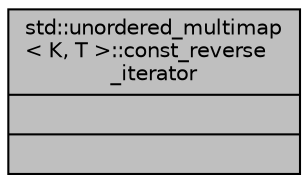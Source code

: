 digraph "std::unordered_multimap&lt; K, T &gt;::const_reverse_iterator"
{
  edge [fontname="Helvetica",fontsize="10",labelfontname="Helvetica",labelfontsize="10"];
  node [fontname="Helvetica",fontsize="10",shape=record];
  Node356 [label="{std::unordered_multimap\l\< K, T \>::const_reverse\l_iterator\n||}",height=0.2,width=0.4,color="black", fillcolor="grey75", style="filled", fontcolor="black"];
}
